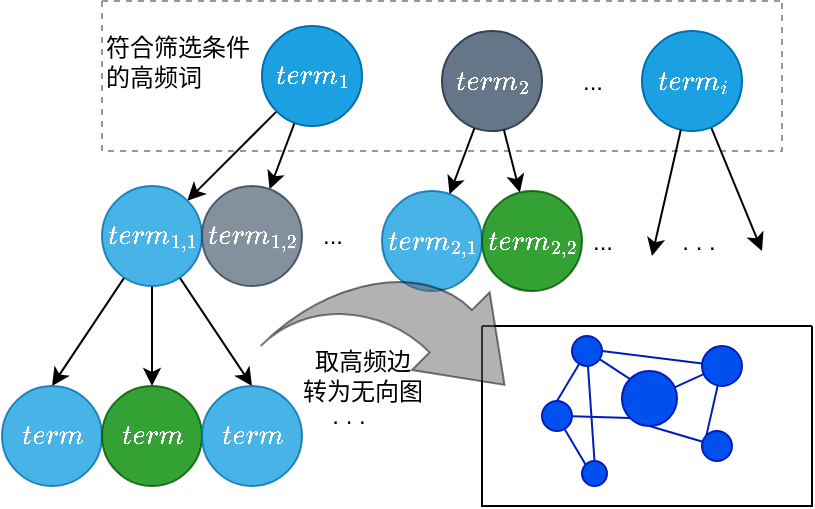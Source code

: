 <mxfile version="21.1.2" type="device">
  <diagram name="第 1 页" id="Prb-T5HgHIplKx7NdNpn">
    <mxGraphModel dx="823" dy="558" grid="1" gridSize="10" guides="1" tooltips="1" connect="1" arrows="1" fold="1" page="1" pageScale="1" pageWidth="827" pageHeight="1169" math="1" shadow="0">
      <root>
        <mxCell id="0" />
        <mxCell id="1" parent="0" />
        <mxCell id="MEoM6m_UYGdRh07dKv6b-14" value="" style="rounded=0;orthogonalLoop=1;jettySize=auto;endArrow=classic;endFill=1;startArrow=none;startFill=0;html=1;" edge="1" parent="1" source="MEoM6m_UYGdRh07dKv6b-1" target="MEoM6m_UYGdRh07dKv6b-5">
          <mxGeometry relative="1" as="geometry" />
        </mxCell>
        <mxCell id="MEoM6m_UYGdRh07dKv6b-15" value="" style="rounded=0;orthogonalLoop=1;jettySize=auto;startArrow=none;startFill=0;endArrow=classic;endFill=1;html=1;" edge="1" parent="1" source="MEoM6m_UYGdRh07dKv6b-1" target="MEoM6m_UYGdRh07dKv6b-6">
          <mxGeometry relative="1" as="geometry" />
        </mxCell>
        <mxCell id="MEoM6m_UYGdRh07dKv6b-1" value="$$term_1$$" style="ellipse;aspect=fixed;fillColor=#1ba1e2;fontColor=#ffffff;strokeColor=#006EAF;html=1;" vertex="1" parent="1">
          <mxGeometry x="280" y="120" width="50" height="50" as="geometry" />
        </mxCell>
        <mxCell id="MEoM6m_UYGdRh07dKv6b-23" value="" style="rounded=0;orthogonalLoop=1;jettySize=auto;entryX=0.5;entryY=0;entryDx=0;entryDy=0;html=1;" edge="1" parent="1" source="MEoM6m_UYGdRh07dKv6b-5" target="MEoM6m_UYGdRh07dKv6b-20">
          <mxGeometry relative="1" as="geometry" />
        </mxCell>
        <mxCell id="MEoM6m_UYGdRh07dKv6b-24" value="" style="rounded=0;orthogonalLoop=1;jettySize=auto;entryX=0.5;entryY=0;entryDx=0;entryDy=0;html=1;" edge="1" parent="1" source="MEoM6m_UYGdRh07dKv6b-5" target="MEoM6m_UYGdRh07dKv6b-21">
          <mxGeometry relative="1" as="geometry" />
        </mxCell>
        <mxCell id="MEoM6m_UYGdRh07dKv6b-25" value="" style="rounded=0;orthogonalLoop=1;jettySize=auto;entryX=0.5;entryY=0;entryDx=0;entryDy=0;html=1;" edge="1" parent="1" source="MEoM6m_UYGdRh07dKv6b-5" target="MEoM6m_UYGdRh07dKv6b-22">
          <mxGeometry relative="1" as="geometry" />
        </mxCell>
        <mxCell id="MEoM6m_UYGdRh07dKv6b-5" value="$$term_{1,1}$$" style="ellipse;aspect=fixed;fillColor=#1ba1e2;fontColor=#ffffff;strokeColor=#006EAF;opacity=80;html=1;" vertex="1" parent="1">
          <mxGeometry x="200" y="200" width="50" height="50" as="geometry" />
        </mxCell>
        <mxCell id="MEoM6m_UYGdRh07dKv6b-6" value="$$term_{1,2}$$" style="ellipse;aspect=fixed;fillColor=#647687;fontColor=#ffffff;strokeColor=#314354;opacity=80;html=1;" vertex="1" parent="1">
          <mxGeometry x="250" y="200" width="50" height="50" as="geometry" />
        </mxCell>
        <mxCell id="MEoM6m_UYGdRh07dKv6b-12" value="..." style="text;strokeColor=none;fillColor=none;align=center;verticalAlign=middle;rounded=0;html=1;" vertex="1" parent="1">
          <mxGeometry x="300" y="210" width="30" height="30" as="geometry" />
        </mxCell>
        <mxCell id="MEoM6m_UYGdRh07dKv6b-20" value="$$term$$" style="ellipse;aspect=fixed;fillColor=#1ba1e2;fontColor=#ffffff;strokeColor=#006EAF;opacity=80;html=1;" vertex="1" parent="1">
          <mxGeometry x="150" y="300" width="50" height="50" as="geometry" />
        </mxCell>
        <mxCell id="MEoM6m_UYGdRh07dKv6b-21" value="$$term$$" style="ellipse;aspect=fixed;fillColor=#008a00;fontColor=#ffffff;strokeColor=#005700;opacity=80;html=1;" vertex="1" parent="1">
          <mxGeometry x="200" y="300" width="50" height="50" as="geometry" />
        </mxCell>
        <mxCell id="MEoM6m_UYGdRh07dKv6b-22" value="$$term$$" style="ellipse;aspect=fixed;fillColor=#1ba1e2;fontColor=#ffffff;strokeColor=#006EAF;opacity=80;html=1;" vertex="1" parent="1">
          <mxGeometry x="250" y="300" width="50" height="50" as="geometry" />
        </mxCell>
        <mxCell id="MEoM6m_UYGdRh07dKv6b-27" value=". . ." style="text;strokeColor=none;fillColor=none;align=center;verticalAlign=middle;rounded=0;html=1;" vertex="1" parent="1">
          <mxGeometry x="300" y="300" width="45" height="30" as="geometry" />
        </mxCell>
        <mxCell id="MEoM6m_UYGdRh07dKv6b-28" value="" style="swimlane;startSize=0;glass=0;dashed=1;strokeColor=#999999;html=1;" vertex="1" parent="1">
          <mxGeometry x="200" y="107.5" width="340" height="75" as="geometry" />
        </mxCell>
        <mxCell id="MEoM6m_UYGdRh07dKv6b-30" value="符合筛选条件&lt;br&gt;的高频词" style="text;strokeColor=none;fillColor=none;align=left;verticalAlign=middle;rounded=0;html=1;" vertex="1" parent="MEoM6m_UYGdRh07dKv6b-28">
          <mxGeometry y="15" width="80" height="30" as="geometry" />
        </mxCell>
        <mxCell id="MEoM6m_UYGdRh07dKv6b-2" value="$$term_2$$" style="ellipse;aspect=fixed;fillColor=#647687;fontColor=#ffffff;strokeColor=#314354;html=1;" vertex="1" parent="MEoM6m_UYGdRh07dKv6b-28">
          <mxGeometry x="170" y="15" width="50" height="50" as="geometry" />
        </mxCell>
        <mxCell id="MEoM6m_UYGdRh07dKv6b-19" value="" style="rounded=0;orthogonalLoop=1;jettySize=auto;startArrow=none;startFill=0;endArrow=classic;endFill=1;html=1;" edge="1" parent="MEoM6m_UYGdRh07dKv6b-28" source="MEoM6m_UYGdRh07dKv6b-3">
          <mxGeometry relative="1" as="geometry">
            <mxPoint x="330" y="125" as="targetPoint" />
          </mxGeometry>
        </mxCell>
        <mxCell id="MEoM6m_UYGdRh07dKv6b-3" value="$$term_i$$" style="ellipse;aspect=fixed;fillColor=#1ba1e2;fontColor=#ffffff;strokeColor=#006EAF;html=1;" vertex="1" parent="MEoM6m_UYGdRh07dKv6b-28">
          <mxGeometry x="270" y="15" width="50" height="50" as="geometry" />
        </mxCell>
        <mxCell id="MEoM6m_UYGdRh07dKv6b-4" value="..." style="text;strokeColor=none;fillColor=none;align=center;verticalAlign=middle;rounded=0;html=1;" vertex="1" parent="MEoM6m_UYGdRh07dKv6b-28">
          <mxGeometry x="220" y="25" width="50" height="30" as="geometry" />
        </mxCell>
        <mxCell id="MEoM6m_UYGdRh07dKv6b-8" value="$$term_{2,1}$$" style="ellipse;aspect=fixed;fillColor=#1ba1e2;fontColor=#ffffff;strokeColor=#006EAF;opacity=80;html=1;" vertex="1" parent="MEoM6m_UYGdRh07dKv6b-28">
          <mxGeometry x="140" y="95" width="50" height="50" as="geometry" />
        </mxCell>
        <mxCell id="MEoM6m_UYGdRh07dKv6b-16" value="" style="rounded=0;orthogonalLoop=1;jettySize=auto;startArrow=none;startFill=0;endArrow=classic;endFill=1;html=1;" edge="1" parent="MEoM6m_UYGdRh07dKv6b-28" source="MEoM6m_UYGdRh07dKv6b-2" target="MEoM6m_UYGdRh07dKv6b-8">
          <mxGeometry relative="1" as="geometry" />
        </mxCell>
        <mxCell id="MEoM6m_UYGdRh07dKv6b-9" value="$$term_{2,2}$$" style="ellipse;aspect=fixed;fillColor=#008a00;fontColor=#ffffff;strokeColor=#005700;opacity=80;html=1;" vertex="1" parent="MEoM6m_UYGdRh07dKv6b-28">
          <mxGeometry x="190" y="95" width="50" height="50" as="geometry" />
        </mxCell>
        <mxCell id="MEoM6m_UYGdRh07dKv6b-17" value="" style="rounded=0;orthogonalLoop=1;jettySize=auto;startArrow=none;startFill=0;endArrow=classic;endFill=1;html=1;" edge="1" parent="MEoM6m_UYGdRh07dKv6b-28" source="MEoM6m_UYGdRh07dKv6b-2" target="MEoM6m_UYGdRh07dKv6b-9">
          <mxGeometry relative="1" as="geometry" />
        </mxCell>
        <mxCell id="MEoM6m_UYGdRh07dKv6b-11" value="..." style="text;strokeColor=none;fillColor=none;align=center;verticalAlign=middle;rounded=0;html=1;" vertex="1" parent="MEoM6m_UYGdRh07dKv6b-28">
          <mxGeometry x="240" y="105" width="20" height="30" as="geometry" />
        </mxCell>
        <mxCell id="MEoM6m_UYGdRh07dKv6b-13" value=". . ." style="text;strokeColor=none;fillColor=none;align=center;verticalAlign=middle;rounded=0;html=1;" vertex="1" parent="MEoM6m_UYGdRh07dKv6b-28">
          <mxGeometry x="275" y="105" width="45" height="30" as="geometry" />
        </mxCell>
        <mxCell id="MEoM6m_UYGdRh07dKv6b-18" value="" style="rounded=0;orthogonalLoop=1;jettySize=auto;startArrow=none;startFill=0;endArrow=classic;endFill=1;entryX=0;entryY=0.75;entryDx=0;entryDy=0;html=1;" edge="1" parent="MEoM6m_UYGdRh07dKv6b-28" source="MEoM6m_UYGdRh07dKv6b-3" target="MEoM6m_UYGdRh07dKv6b-13">
          <mxGeometry relative="1" as="geometry">
            <mxPoint x="270" y="105" as="targetPoint" />
          </mxGeometry>
        </mxCell>
        <mxCell id="MEoM6m_UYGdRh07dKv6b-31" value="" style="swimlane;startSize=0;html=1;" vertex="1" parent="1">
          <mxGeometry x="390" y="270" width="165" height="90" as="geometry" />
        </mxCell>
        <mxCell id="MEoM6m_UYGdRh07dKv6b-42" value="" style="rounded=0;orthogonalLoop=1;jettySize=auto;entryX=0;entryY=0;entryDx=0;entryDy=0;endArrow=none;endFill=0;fillColor=#0050ef;strokeColor=#001DBC;html=1;" edge="1" parent="MEoM6m_UYGdRh07dKv6b-31" source="MEoM6m_UYGdRh07dKv6b-34" target="MEoM6m_UYGdRh07dKv6b-39">
          <mxGeometry relative="1" as="geometry" />
        </mxCell>
        <mxCell id="MEoM6m_UYGdRh07dKv6b-49" value="" style="rounded=0;orthogonalLoop=1;jettySize=auto;entryX=0.5;entryY=0;entryDx=0;entryDy=0;endArrow=none;endFill=0;fillColor=#0050ef;strokeColor=#001DBC;html=1;" edge="1" parent="MEoM6m_UYGdRh07dKv6b-31" source="MEoM6m_UYGdRh07dKv6b-34" target="MEoM6m_UYGdRh07dKv6b-37">
          <mxGeometry relative="1" as="geometry" />
        </mxCell>
        <mxCell id="MEoM6m_UYGdRh07dKv6b-50" value="" style="rounded=0;orthogonalLoop=1;jettySize=auto;entryX=0.5;entryY=0;entryDx=0;entryDy=0;endArrow=none;endFill=0;fillColor=#0050ef;strokeColor=#001DBC;html=1;" edge="1" parent="MEoM6m_UYGdRh07dKv6b-31" source="MEoM6m_UYGdRh07dKv6b-34" target="MEoM6m_UYGdRh07dKv6b-41">
          <mxGeometry relative="1" as="geometry" />
        </mxCell>
        <mxCell id="MEoM6m_UYGdRh07dKv6b-34" value="" style="ellipse;aspect=fixed;fillColor=#0050ef;fontColor=#ffffff;strokeColor=#001DBC;html=1;" vertex="1" parent="MEoM6m_UYGdRh07dKv6b-31">
          <mxGeometry x="45" y="5" width="15" height="15" as="geometry" />
        </mxCell>
        <mxCell id="MEoM6m_UYGdRh07dKv6b-45" value="" style="rounded=0;orthogonalLoop=1;jettySize=auto;entryX=0;entryY=1;entryDx=0;entryDy=0;endArrow=none;endFill=0;fillColor=#0050ef;strokeColor=#001DBC;html=1;" edge="1" parent="MEoM6m_UYGdRh07dKv6b-31" source="MEoM6m_UYGdRh07dKv6b-37" target="MEoM6m_UYGdRh07dKv6b-39">
          <mxGeometry relative="1" as="geometry" />
        </mxCell>
        <mxCell id="MEoM6m_UYGdRh07dKv6b-46" value="" style="rounded=0;orthogonalLoop=1;jettySize=auto;entryX=0;entryY=0;entryDx=0;entryDy=0;endArrow=none;endFill=0;fillColor=#0050ef;strokeColor=#001DBC;html=1;" edge="1" parent="MEoM6m_UYGdRh07dKv6b-31" source="MEoM6m_UYGdRh07dKv6b-37" target="MEoM6m_UYGdRh07dKv6b-41">
          <mxGeometry relative="1" as="geometry" />
        </mxCell>
        <mxCell id="MEoM6m_UYGdRh07dKv6b-37" value="" style="ellipse;aspect=fixed;fillColor=#0050ef;fontColor=#ffffff;strokeColor=#001DBC;html=1;" vertex="1" parent="MEoM6m_UYGdRh07dKv6b-31">
          <mxGeometry x="30" y="37.5" width="15" height="15" as="geometry" />
        </mxCell>
        <mxCell id="MEoM6m_UYGdRh07dKv6b-44" value="" style="rounded=0;orthogonalLoop=1;jettySize=auto;entryX=0.5;entryY=1;entryDx=0;entryDy=0;endArrow=none;endFill=0;fillColor=#0050ef;strokeColor=#001DBC;html=1;" edge="1" parent="MEoM6m_UYGdRh07dKv6b-31" source="MEoM6m_UYGdRh07dKv6b-38" target="MEoM6m_UYGdRh07dKv6b-39">
          <mxGeometry relative="1" as="geometry" />
        </mxCell>
        <mxCell id="MEoM6m_UYGdRh07dKv6b-38" value="" style="ellipse;aspect=fixed;fillColor=#0050ef;fontColor=#ffffff;strokeColor=#001DBC;html=1;" vertex="1" parent="MEoM6m_UYGdRh07dKv6b-31">
          <mxGeometry x="110" y="52.5" width="15" height="15" as="geometry" />
        </mxCell>
        <mxCell id="MEoM6m_UYGdRh07dKv6b-39" value="" style="ellipse;aspect=fixed;fillColor=#0050ef;fontColor=#ffffff;strokeColor=#001DBC;html=1;" vertex="1" parent="MEoM6m_UYGdRh07dKv6b-31">
          <mxGeometry x="70" y="22.5" width="27.5" height="27.5" as="geometry" />
        </mxCell>
        <mxCell id="MEoM6m_UYGdRh07dKv6b-43" value="" style="rounded=0;orthogonalLoop=1;jettySize=auto;endArrow=none;endFill=0;fillColor=#0050ef;strokeColor=#001DBC;html=1;" edge="1" parent="MEoM6m_UYGdRh07dKv6b-31" source="MEoM6m_UYGdRh07dKv6b-40" target="MEoM6m_UYGdRh07dKv6b-39">
          <mxGeometry relative="1" as="geometry" />
        </mxCell>
        <mxCell id="MEoM6m_UYGdRh07dKv6b-47" value="" style="rounded=0;orthogonalLoop=1;jettySize=auto;entryX=0;entryY=0;entryDx=0;entryDy=0;endArrow=none;endFill=0;fillColor=#0050ef;strokeColor=#001DBC;html=1;" edge="1" parent="MEoM6m_UYGdRh07dKv6b-31" source="MEoM6m_UYGdRh07dKv6b-40" target="MEoM6m_UYGdRh07dKv6b-38">
          <mxGeometry relative="1" as="geometry" />
        </mxCell>
        <mxCell id="MEoM6m_UYGdRh07dKv6b-48" value="" style="rounded=0;orthogonalLoop=1;jettySize=auto;entryX=1;entryY=0.5;entryDx=0;entryDy=0;endArrow=none;endFill=0;fillColor=#0050ef;strokeColor=#001DBC;html=1;" edge="1" parent="MEoM6m_UYGdRh07dKv6b-31" source="MEoM6m_UYGdRh07dKv6b-40" target="MEoM6m_UYGdRh07dKv6b-34">
          <mxGeometry relative="1" as="geometry" />
        </mxCell>
        <mxCell id="MEoM6m_UYGdRh07dKv6b-40" value="" style="ellipse;aspect=fixed;fillColor=#0050ef;fontColor=#ffffff;strokeColor=#001DBC;html=1;" vertex="1" parent="MEoM6m_UYGdRh07dKv6b-31">
          <mxGeometry x="110" y="10" width="20" height="20" as="geometry" />
        </mxCell>
        <mxCell id="MEoM6m_UYGdRh07dKv6b-41" value="" style="ellipse;aspect=fixed;fillColor=#0050ef;fontColor=#ffffff;strokeColor=#001DBC;html=1;" vertex="1" parent="MEoM6m_UYGdRh07dKv6b-31">
          <mxGeometry x="50" y="67.5" width="12.5" height="12.5" as="geometry" />
        </mxCell>
        <mxCell id="MEoM6m_UYGdRh07dKv6b-33" value="" style="shadow=0;dashed=0;align=center;verticalAlign=middle;shape=mxgraph.arrows2.jumpInArrow;dy=15;dx=38;arrowHead=55;rotation=45;fillColor=#666666;opacity=50;html=1;" vertex="1" parent="1">
          <mxGeometry x="300" y="230" width="100" height="100" as="geometry" />
        </mxCell>
        <mxCell id="MEoM6m_UYGdRh07dKv6b-51" value="取高频边&lt;br&gt;转为无向图" style="text;strokeColor=none;fillColor=none;align=center;verticalAlign=middle;rounded=0;html=1;" vertex="1" parent="1">
          <mxGeometry x="290" y="280" width="80" height="30" as="geometry" />
        </mxCell>
      </root>
    </mxGraphModel>
  </diagram>
</mxfile>
